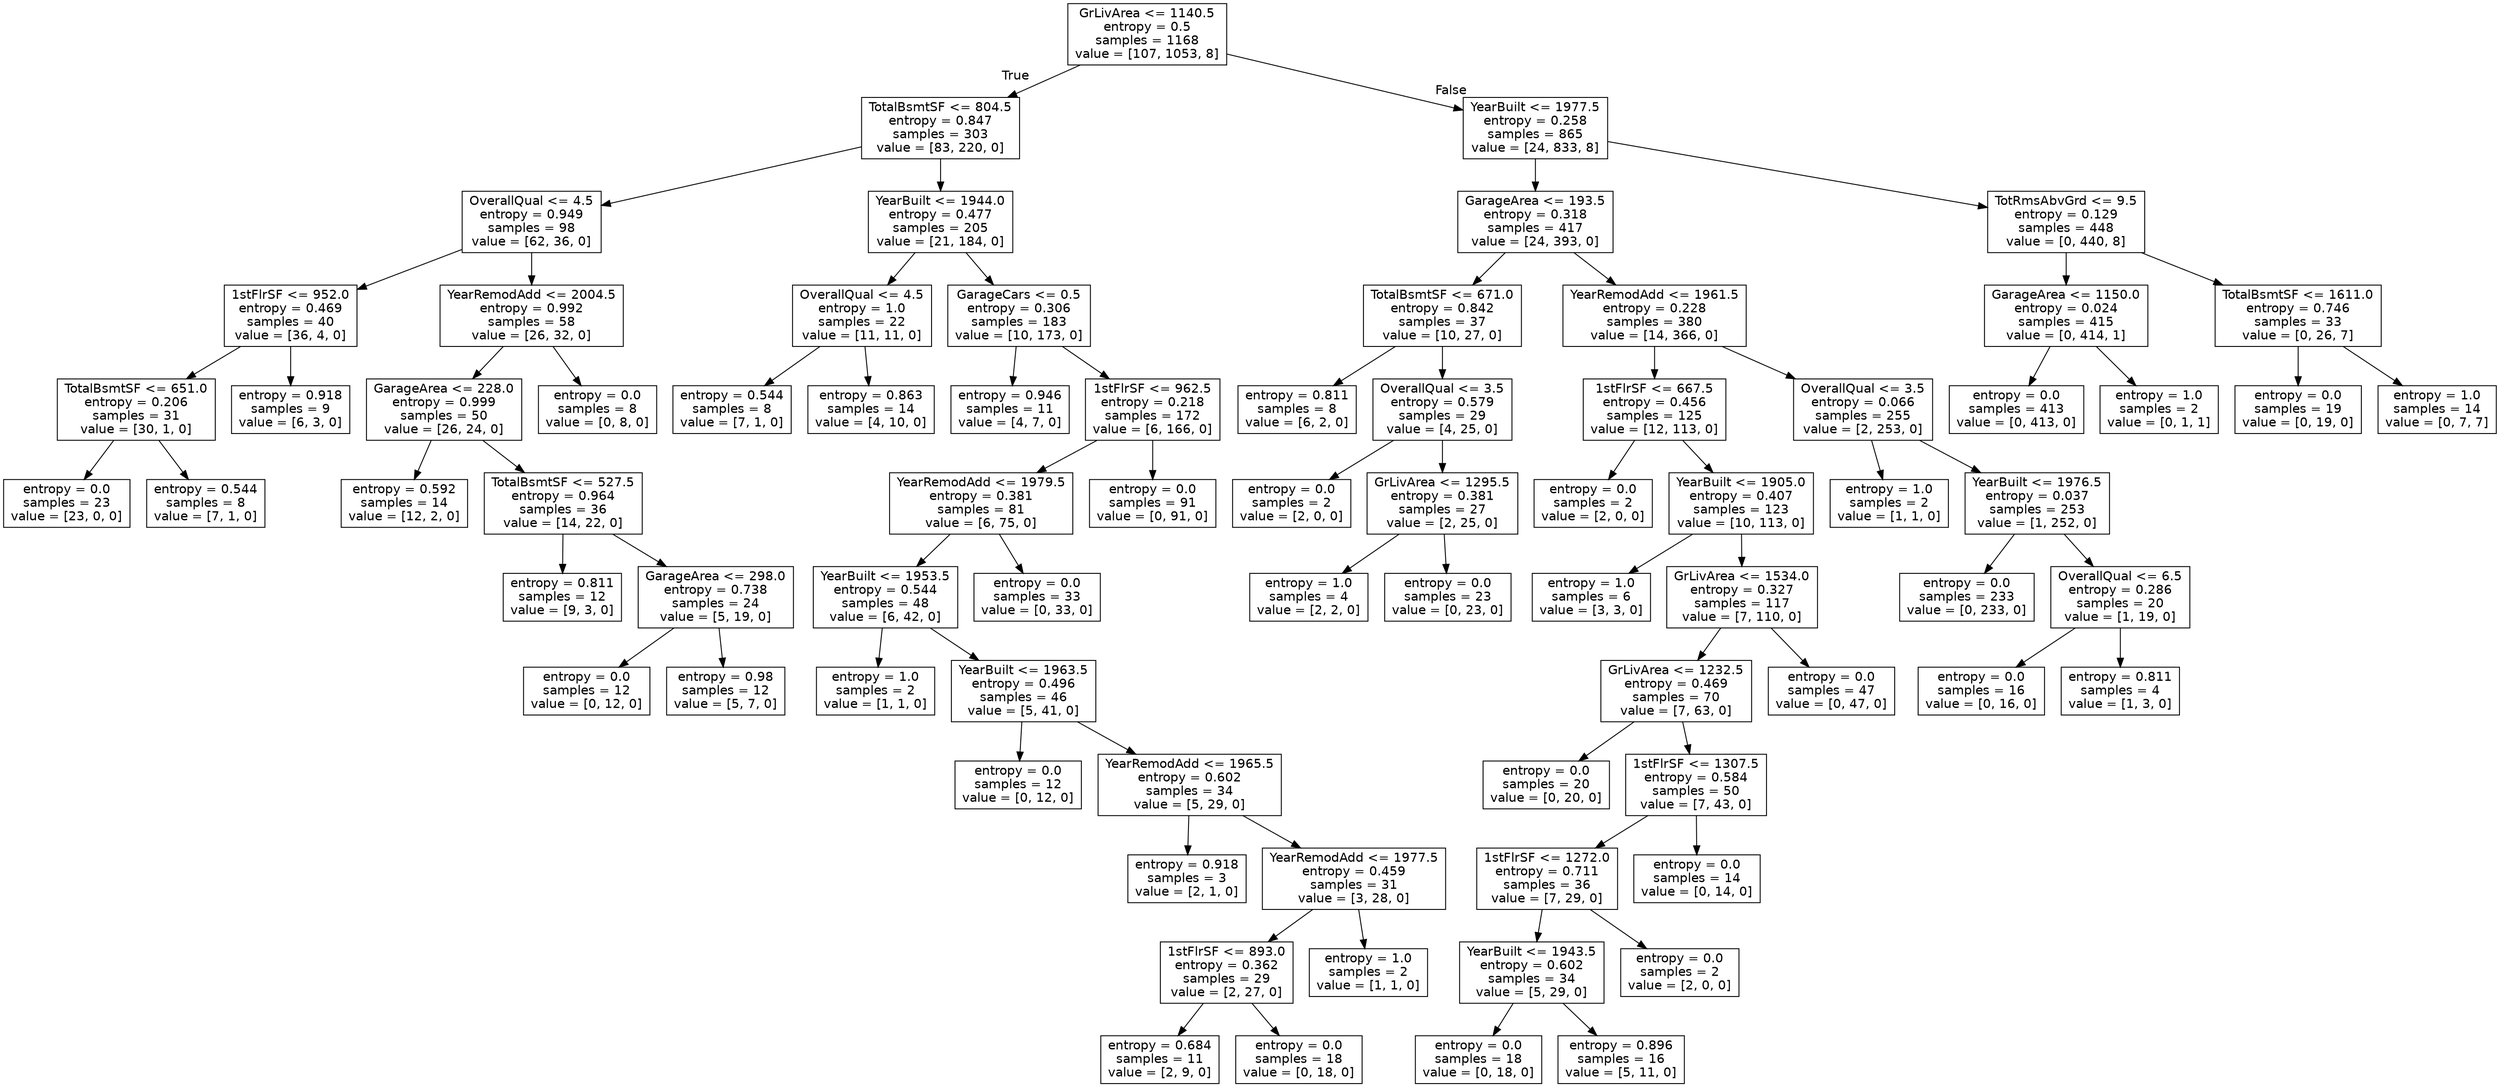 digraph Tree {
node [shape=box, fontname="helvetica"] ;
edge [fontname="helvetica"] ;
0 [label="GrLivArea <= 1140.5\nentropy = 0.5\nsamples = 1168\nvalue = [107, 1053, 8]"] ;
1 [label="TotalBsmtSF <= 804.5\nentropy = 0.847\nsamples = 303\nvalue = [83, 220, 0]"] ;
0 -> 1 [labeldistance=2.5, labelangle=45, headlabel="True"] ;
2 [label="OverallQual <= 4.5\nentropy = 0.949\nsamples = 98\nvalue = [62, 36, 0]"] ;
1 -> 2 ;
3 [label="1stFlrSF <= 952.0\nentropy = 0.469\nsamples = 40\nvalue = [36, 4, 0]"] ;
2 -> 3 ;
4 [label="TotalBsmtSF <= 651.0\nentropy = 0.206\nsamples = 31\nvalue = [30, 1, 0]"] ;
3 -> 4 ;
5 [label="entropy = 0.0\nsamples = 23\nvalue = [23, 0, 0]"] ;
4 -> 5 ;
6 [label="entropy = 0.544\nsamples = 8\nvalue = [7, 1, 0]"] ;
4 -> 6 ;
7 [label="entropy = 0.918\nsamples = 9\nvalue = [6, 3, 0]"] ;
3 -> 7 ;
8 [label="YearRemodAdd <= 2004.5\nentropy = 0.992\nsamples = 58\nvalue = [26, 32, 0]"] ;
2 -> 8 ;
9 [label="GarageArea <= 228.0\nentropy = 0.999\nsamples = 50\nvalue = [26, 24, 0]"] ;
8 -> 9 ;
10 [label="entropy = 0.592\nsamples = 14\nvalue = [12, 2, 0]"] ;
9 -> 10 ;
11 [label="TotalBsmtSF <= 527.5\nentropy = 0.964\nsamples = 36\nvalue = [14, 22, 0]"] ;
9 -> 11 ;
12 [label="entropy = 0.811\nsamples = 12\nvalue = [9, 3, 0]"] ;
11 -> 12 ;
13 [label="GarageArea <= 298.0\nentropy = 0.738\nsamples = 24\nvalue = [5, 19, 0]"] ;
11 -> 13 ;
14 [label="entropy = 0.0\nsamples = 12\nvalue = [0, 12, 0]"] ;
13 -> 14 ;
15 [label="entropy = 0.98\nsamples = 12\nvalue = [5, 7, 0]"] ;
13 -> 15 ;
16 [label="entropy = 0.0\nsamples = 8\nvalue = [0, 8, 0]"] ;
8 -> 16 ;
17 [label="YearBuilt <= 1944.0\nentropy = 0.477\nsamples = 205\nvalue = [21, 184, 0]"] ;
1 -> 17 ;
18 [label="OverallQual <= 4.5\nentropy = 1.0\nsamples = 22\nvalue = [11, 11, 0]"] ;
17 -> 18 ;
19 [label="entropy = 0.544\nsamples = 8\nvalue = [7, 1, 0]"] ;
18 -> 19 ;
20 [label="entropy = 0.863\nsamples = 14\nvalue = [4, 10, 0]"] ;
18 -> 20 ;
21 [label="GarageCars <= 0.5\nentropy = 0.306\nsamples = 183\nvalue = [10, 173, 0]"] ;
17 -> 21 ;
22 [label="entropy = 0.946\nsamples = 11\nvalue = [4, 7, 0]"] ;
21 -> 22 ;
23 [label="1stFlrSF <= 962.5\nentropy = 0.218\nsamples = 172\nvalue = [6, 166, 0]"] ;
21 -> 23 ;
24 [label="YearRemodAdd <= 1979.5\nentropy = 0.381\nsamples = 81\nvalue = [6, 75, 0]"] ;
23 -> 24 ;
25 [label="YearBuilt <= 1953.5\nentropy = 0.544\nsamples = 48\nvalue = [6, 42, 0]"] ;
24 -> 25 ;
26 [label="entropy = 1.0\nsamples = 2\nvalue = [1, 1, 0]"] ;
25 -> 26 ;
27 [label="YearBuilt <= 1963.5\nentropy = 0.496\nsamples = 46\nvalue = [5, 41, 0]"] ;
25 -> 27 ;
28 [label="entropy = 0.0\nsamples = 12\nvalue = [0, 12, 0]"] ;
27 -> 28 ;
29 [label="YearRemodAdd <= 1965.5\nentropy = 0.602\nsamples = 34\nvalue = [5, 29, 0]"] ;
27 -> 29 ;
30 [label="entropy = 0.918\nsamples = 3\nvalue = [2, 1, 0]"] ;
29 -> 30 ;
31 [label="YearRemodAdd <= 1977.5\nentropy = 0.459\nsamples = 31\nvalue = [3, 28, 0]"] ;
29 -> 31 ;
32 [label="1stFlrSF <= 893.0\nentropy = 0.362\nsamples = 29\nvalue = [2, 27, 0]"] ;
31 -> 32 ;
33 [label="entropy = 0.684\nsamples = 11\nvalue = [2, 9, 0]"] ;
32 -> 33 ;
34 [label="entropy = 0.0\nsamples = 18\nvalue = [0, 18, 0]"] ;
32 -> 34 ;
35 [label="entropy = 1.0\nsamples = 2\nvalue = [1, 1, 0]"] ;
31 -> 35 ;
36 [label="entropy = 0.0\nsamples = 33\nvalue = [0, 33, 0]"] ;
24 -> 36 ;
37 [label="entropy = 0.0\nsamples = 91\nvalue = [0, 91, 0]"] ;
23 -> 37 ;
38 [label="YearBuilt <= 1977.5\nentropy = 0.258\nsamples = 865\nvalue = [24, 833, 8]"] ;
0 -> 38 [labeldistance=2.5, labelangle=-45, headlabel="False"] ;
39 [label="GarageArea <= 193.5\nentropy = 0.318\nsamples = 417\nvalue = [24, 393, 0]"] ;
38 -> 39 ;
40 [label="TotalBsmtSF <= 671.0\nentropy = 0.842\nsamples = 37\nvalue = [10, 27, 0]"] ;
39 -> 40 ;
41 [label="entropy = 0.811\nsamples = 8\nvalue = [6, 2, 0]"] ;
40 -> 41 ;
42 [label="OverallQual <= 3.5\nentropy = 0.579\nsamples = 29\nvalue = [4, 25, 0]"] ;
40 -> 42 ;
43 [label="entropy = 0.0\nsamples = 2\nvalue = [2, 0, 0]"] ;
42 -> 43 ;
44 [label="GrLivArea <= 1295.5\nentropy = 0.381\nsamples = 27\nvalue = [2, 25, 0]"] ;
42 -> 44 ;
45 [label="entropy = 1.0\nsamples = 4\nvalue = [2, 2, 0]"] ;
44 -> 45 ;
46 [label="entropy = 0.0\nsamples = 23\nvalue = [0, 23, 0]"] ;
44 -> 46 ;
47 [label="YearRemodAdd <= 1961.5\nentropy = 0.228\nsamples = 380\nvalue = [14, 366, 0]"] ;
39 -> 47 ;
48 [label="1stFlrSF <= 667.5\nentropy = 0.456\nsamples = 125\nvalue = [12, 113, 0]"] ;
47 -> 48 ;
49 [label="entropy = 0.0\nsamples = 2\nvalue = [2, 0, 0]"] ;
48 -> 49 ;
50 [label="YearBuilt <= 1905.0\nentropy = 0.407\nsamples = 123\nvalue = [10, 113, 0]"] ;
48 -> 50 ;
51 [label="entropy = 1.0\nsamples = 6\nvalue = [3, 3, 0]"] ;
50 -> 51 ;
52 [label="GrLivArea <= 1534.0\nentropy = 0.327\nsamples = 117\nvalue = [7, 110, 0]"] ;
50 -> 52 ;
53 [label="GrLivArea <= 1232.5\nentropy = 0.469\nsamples = 70\nvalue = [7, 63, 0]"] ;
52 -> 53 ;
54 [label="entropy = 0.0\nsamples = 20\nvalue = [0, 20, 0]"] ;
53 -> 54 ;
55 [label="1stFlrSF <= 1307.5\nentropy = 0.584\nsamples = 50\nvalue = [7, 43, 0]"] ;
53 -> 55 ;
56 [label="1stFlrSF <= 1272.0\nentropy = 0.711\nsamples = 36\nvalue = [7, 29, 0]"] ;
55 -> 56 ;
57 [label="YearBuilt <= 1943.5\nentropy = 0.602\nsamples = 34\nvalue = [5, 29, 0]"] ;
56 -> 57 ;
58 [label="entropy = 0.0\nsamples = 18\nvalue = [0, 18, 0]"] ;
57 -> 58 ;
59 [label="entropy = 0.896\nsamples = 16\nvalue = [5, 11, 0]"] ;
57 -> 59 ;
60 [label="entropy = 0.0\nsamples = 2\nvalue = [2, 0, 0]"] ;
56 -> 60 ;
61 [label="entropy = 0.0\nsamples = 14\nvalue = [0, 14, 0]"] ;
55 -> 61 ;
62 [label="entropy = 0.0\nsamples = 47\nvalue = [0, 47, 0]"] ;
52 -> 62 ;
63 [label="OverallQual <= 3.5\nentropy = 0.066\nsamples = 255\nvalue = [2, 253, 0]"] ;
47 -> 63 ;
64 [label="entropy = 1.0\nsamples = 2\nvalue = [1, 1, 0]"] ;
63 -> 64 ;
65 [label="YearBuilt <= 1976.5\nentropy = 0.037\nsamples = 253\nvalue = [1, 252, 0]"] ;
63 -> 65 ;
66 [label="entropy = 0.0\nsamples = 233\nvalue = [0, 233, 0]"] ;
65 -> 66 ;
67 [label="OverallQual <= 6.5\nentropy = 0.286\nsamples = 20\nvalue = [1, 19, 0]"] ;
65 -> 67 ;
68 [label="entropy = 0.0\nsamples = 16\nvalue = [0, 16, 0]"] ;
67 -> 68 ;
69 [label="entropy = 0.811\nsamples = 4\nvalue = [1, 3, 0]"] ;
67 -> 69 ;
70 [label="TotRmsAbvGrd <= 9.5\nentropy = 0.129\nsamples = 448\nvalue = [0, 440, 8]"] ;
38 -> 70 ;
71 [label="GarageArea <= 1150.0\nentropy = 0.024\nsamples = 415\nvalue = [0, 414, 1]"] ;
70 -> 71 ;
72 [label="entropy = 0.0\nsamples = 413\nvalue = [0, 413, 0]"] ;
71 -> 72 ;
73 [label="entropy = 1.0\nsamples = 2\nvalue = [0, 1, 1]"] ;
71 -> 73 ;
74 [label="TotalBsmtSF <= 1611.0\nentropy = 0.746\nsamples = 33\nvalue = [0, 26, 7]"] ;
70 -> 74 ;
75 [label="entropy = 0.0\nsamples = 19\nvalue = [0, 19, 0]"] ;
74 -> 75 ;
76 [label="entropy = 1.0\nsamples = 14\nvalue = [0, 7, 7]"] ;
74 -> 76 ;
}